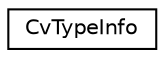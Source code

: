 digraph "Graphical Class Hierarchy"
{
 // LATEX_PDF_SIZE
  edge [fontname="Helvetica",fontsize="10",labelfontname="Helvetica",labelfontsize="10"];
  node [fontname="Helvetica",fontsize="10",shape=record];
  rankdir="LR";
  Node0 [label="CvTypeInfo",height=0.2,width=0.4,color="black", fillcolor="white", style="filled",URL="$struct_cv_type_info.html",tooltip=" "];
}
